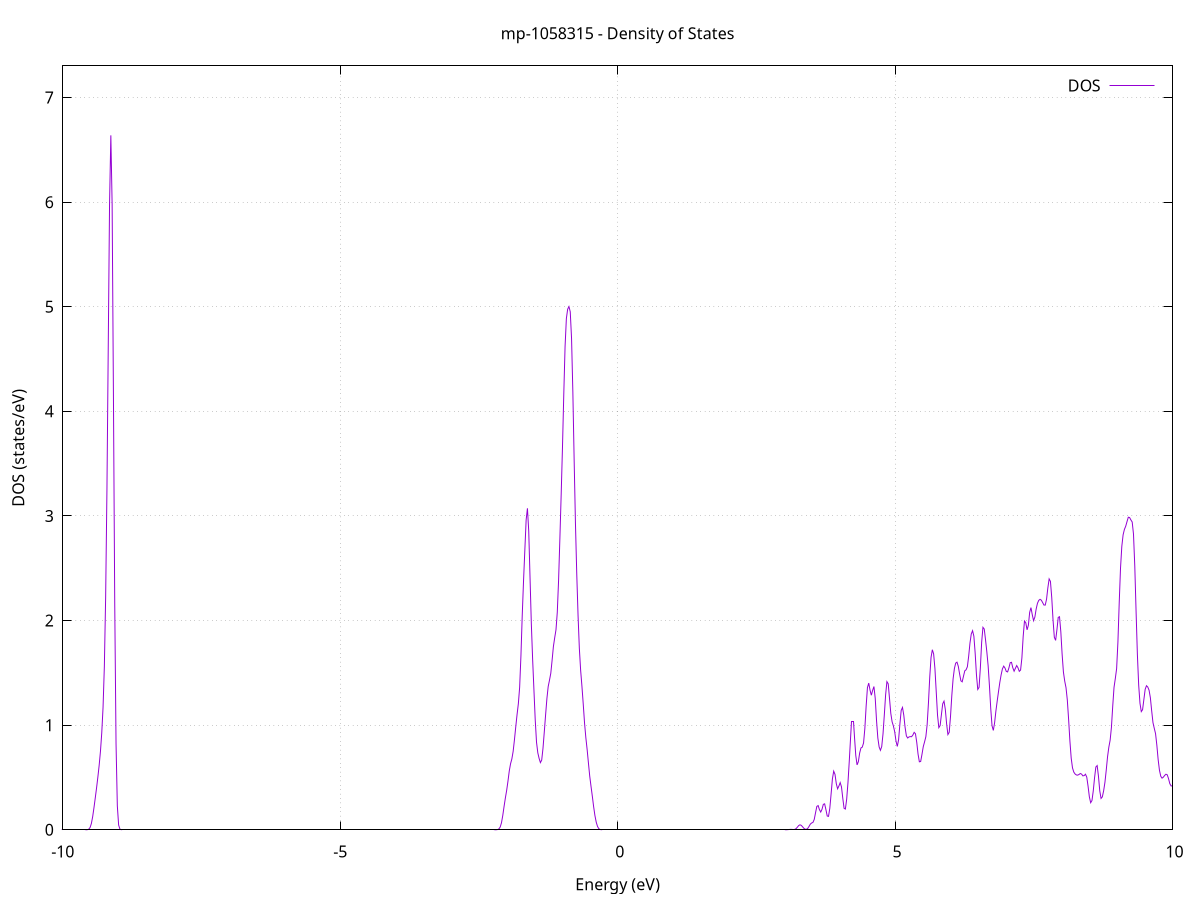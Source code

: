 set title 'mp-1058315 - Density of States'
set xlabel 'Energy (eV)'
set ylabel 'DOS (states/eV)'
set grid
set xrange [-10:10]
set yrange [0:7.303]
set xzeroaxis lt -1
set terminal png size 800,600
set output 'mp-1058315_dos_gnuplot.png'
plot '-' using 1:2 with lines title 'DOS'
-31.751800 0.000000
-31.728400 0.000000
-31.705000 0.000000
-31.681600 0.000000
-31.658200 0.000000
-31.634800 0.000000
-31.611500 0.000000
-31.588100 0.000000
-31.564700 0.000000
-31.541300 0.000000
-31.517900 0.000000
-31.494500 0.000000
-31.471100 0.000000
-31.447700 0.000000
-31.424300 0.000000
-31.400900 0.000000
-31.377600 0.000000
-31.354200 0.000000
-31.330800 0.000000
-31.307400 0.000000
-31.284000 0.000000
-31.260600 0.000000
-31.237200 0.000000
-31.213800 0.000000
-31.190400 0.000000
-31.167000 0.000000
-31.143700 0.000000
-31.120300 0.000000
-31.096900 0.000000
-31.073500 0.000000
-31.050100 0.000000
-31.026700 0.000000
-31.003300 0.000000
-30.979900 0.000000
-30.956500 0.000000
-30.933200 0.000000
-30.909800 0.000000
-30.886400 0.000000
-30.863000 0.000000
-30.839600 0.000000
-30.816200 0.000000
-30.792800 0.000000
-30.769400 0.000000
-30.746000 0.000000
-30.722600 0.000000
-30.699300 0.000000
-30.675900 0.000000
-30.652500 0.000000
-30.629100 0.000000
-30.605700 0.000000
-30.582300 0.000000
-30.558900 0.000000
-30.535500 0.000000
-30.512100 0.000000
-30.488700 0.000000
-30.465400 0.000000
-30.442000 0.000000
-30.418600 0.000000
-30.395200 0.000000
-30.371800 0.000000
-30.348400 0.000000
-30.325000 0.000000
-30.301600 0.000000
-30.278200 0.000000
-30.254900 0.000000
-30.231500 0.000000
-30.208100 0.000000
-30.184700 0.000000
-30.161300 0.000000
-30.137900 0.000000
-30.114500 0.000000
-30.091100 0.000000
-30.067700 0.000000
-30.044300 0.000000
-30.021000 0.000000
-29.997600 0.000000
-29.974200 0.000000
-29.950800 0.000000
-29.927400 0.000000
-29.904000 0.000000
-29.880600 0.000000
-29.857200 0.000000
-29.833800 0.000000
-29.810400 0.000000
-29.787100 0.000100
-29.763700 0.001200
-29.740300 0.015300
-29.716900 0.130900
-29.693500 0.735100
-29.670100 2.703100
-29.646700 6.515700
-29.623300 10.300700
-29.599900 10.683300
-29.576600 7.269100
-29.553200 3.244000
-29.529800 0.949000
-29.506400 0.181800
-29.483000 0.022800
-29.459600 0.001900
-29.436200 0.000100
-29.412800 0.000000
-29.389400 0.000000
-29.366000 0.000000
-29.342700 0.000000
-29.319300 0.000000
-29.295900 0.000000
-29.272500 0.000000
-29.249100 0.000000
-29.225700 0.000000
-29.202300 0.000000
-29.178900 0.000000
-29.155500 0.000000
-29.132100 0.000000
-29.108800 0.000000
-29.085400 0.000000
-29.062000 0.000000
-29.038600 0.000000
-29.015200 0.000000
-28.991800 0.000000
-28.968400 0.000000
-28.945000 0.000000
-28.921600 0.000000
-28.898300 0.000000
-28.874900 0.000000
-28.851500 0.000000
-28.828100 0.000000
-28.804700 0.000000
-28.781300 0.000000
-28.757900 0.000000
-28.734500 0.000000
-28.711100 0.000000
-28.687700 0.000000
-28.664400 0.000000
-28.641000 0.000000
-28.617600 0.000000
-28.594200 0.000000
-28.570800 0.000000
-28.547400 0.000000
-28.524000 0.000000
-28.500600 0.000000
-28.477200 0.000000
-28.453900 0.000000
-28.430500 0.000000
-28.407100 0.000000
-28.383700 0.000000
-28.360300 0.000000
-28.336900 0.000000
-28.313500 0.000000
-28.290100 0.000000
-28.266700 0.000000
-28.243300 0.000000
-28.220000 0.000000
-28.196600 0.000000
-28.173200 0.000000
-28.149800 0.000000
-28.126400 0.000000
-28.103000 0.000000
-28.079600 0.000000
-28.056200 0.000000
-28.032800 0.000000
-28.009400 0.000000
-27.986100 0.000000
-27.962700 0.000000
-27.939300 0.000000
-27.915900 0.000000
-27.892500 0.000000
-27.869100 0.000000
-27.845700 0.000000
-27.822300 0.000000
-27.798900 0.000000
-27.775600 0.000000
-27.752200 0.000000
-27.728800 0.000000
-27.705400 0.000000
-27.682000 0.000000
-27.658600 0.000000
-27.635200 0.000000
-27.611800 0.000000
-27.588400 0.000000
-27.565000 0.000000
-27.541700 0.000000
-27.518300 0.000000
-27.494900 0.000000
-27.471500 0.000000
-27.448100 0.000000
-27.424700 0.000000
-27.401300 0.000000
-27.377900 0.000000
-27.354500 0.000000
-27.331100 0.000000
-27.307800 0.000000
-27.284400 0.000000
-27.261000 0.000000
-27.237600 0.000000
-27.214200 0.000000
-27.190800 0.000000
-27.167400 0.000000
-27.144000 0.000000
-27.120600 0.000000
-27.097300 0.000000
-27.073900 0.000000
-27.050500 0.000000
-27.027100 0.000000
-27.003700 0.000000
-26.980300 0.000000
-26.956900 0.000000
-26.933500 0.000000
-26.910100 0.000000
-26.886700 0.000000
-26.863400 0.000000
-26.840000 0.000000
-26.816600 0.000000
-26.793200 0.000000
-26.769800 0.000000
-26.746400 0.000000
-26.723000 0.000000
-26.699600 0.000000
-26.676200 0.000000
-26.652800 0.000000
-26.629500 0.000000
-26.606100 0.000000
-26.582700 0.000000
-26.559300 0.000000
-26.535900 0.000000
-26.512500 0.000000
-26.489100 0.000000
-26.465700 0.000000
-26.442300 0.000000
-26.419000 0.000000
-26.395600 0.000000
-26.372200 0.000000
-26.348800 0.000000
-26.325400 0.000000
-26.302000 0.000000
-26.278600 0.000000
-26.255200 0.000000
-26.231800 0.000000
-26.208400 0.000000
-26.185100 0.000000
-26.161700 0.000000
-26.138300 0.000000
-26.114900 0.000000
-26.091500 0.000000
-26.068100 0.000000
-26.044700 0.000000
-26.021300 0.000000
-25.997900 0.000000
-25.974500 0.000000
-25.951200 0.000000
-25.927800 0.000000
-25.904400 0.000000
-25.881000 0.000000
-25.857600 0.000000
-25.834200 0.000000
-25.810800 0.000000
-25.787400 0.000000
-25.764000 0.000000
-25.740700 0.000000
-25.717300 0.000000
-25.693900 0.000000
-25.670500 0.000000
-25.647100 0.000000
-25.623700 0.000000
-25.600300 0.000000
-25.576900 0.000000
-25.553500 0.000000
-25.530100 0.000000
-25.506800 0.000000
-25.483400 0.000000
-25.460000 0.000000
-25.436600 0.000000
-25.413200 0.000000
-25.389800 0.000000
-25.366400 0.000000
-25.343000 0.000000
-25.319600 0.000000
-25.296200 0.000000
-25.272900 0.000000
-25.249500 0.000000
-25.226100 0.000000
-25.202700 0.000000
-25.179300 0.000000
-25.155900 0.000000
-25.132500 0.000000
-25.109100 0.000000
-25.085700 0.000000
-25.062400 0.000000
-25.039000 0.000000
-25.015600 0.000000
-24.992200 0.000000
-24.968800 0.000000
-24.945400 0.000000
-24.922000 0.000000
-24.898600 0.000000
-24.875200 0.000000
-24.851800 0.000000
-24.828500 0.000000
-24.805100 0.000000
-24.781700 0.000000
-24.758300 0.000000
-24.734900 0.000000
-24.711500 0.000000
-24.688100 0.000000
-24.664700 0.000000
-24.641300 0.000000
-24.618000 0.000000
-24.594600 0.000000
-24.571200 0.000000
-24.547800 0.000000
-24.524400 0.000000
-24.501000 0.000000
-24.477600 0.000000
-24.454200 0.000000
-24.430800 0.000000
-24.407400 0.000000
-24.384100 0.000000
-24.360700 0.000000
-24.337300 0.000000
-24.313900 0.000000
-24.290500 0.000000
-24.267100 0.000000
-24.243700 0.000000
-24.220300 0.000000
-24.196900 0.000000
-24.173500 0.000000
-24.150200 0.000000
-24.126800 0.000000
-24.103400 0.000000
-24.080000 0.000000
-24.056600 0.000000
-24.033200 0.000000
-24.009800 0.000000
-23.986400 0.000000
-23.963000 0.000000
-23.939700 0.000000
-23.916300 0.000000
-23.892900 0.000000
-23.869500 0.000000
-23.846100 0.000000
-23.822700 0.000000
-23.799300 0.000000
-23.775900 0.000000
-23.752500 0.000000
-23.729100 0.000000
-23.705800 0.000000
-23.682400 0.000000
-23.659000 0.000000
-23.635600 0.000000
-23.612200 0.000000
-23.588800 0.000000
-23.565400 0.000000
-23.542000 0.000000
-23.518600 0.000000
-23.495200 0.000000
-23.471900 0.000000
-23.448500 0.000000
-23.425100 0.000000
-23.401700 0.000000
-23.378300 0.000000
-23.354900 0.000000
-23.331500 0.000000
-23.308100 0.000000
-23.284700 0.000000
-23.261400 0.000000
-23.238000 0.000000
-23.214600 0.000000
-23.191200 0.000000
-23.167800 0.000000
-23.144400 0.000000
-23.121000 0.000000
-23.097600 0.000000
-23.074200 0.000000
-23.050800 0.000000
-23.027500 0.000000
-23.004100 0.000000
-22.980700 0.000000
-22.957300 0.000000
-22.933900 0.000000
-22.910500 0.000000
-22.887100 0.000000
-22.863700 0.000000
-22.840300 0.000000
-22.816900 0.000000
-22.793600 0.000000
-22.770200 0.000000
-22.746800 0.000000
-22.723400 0.000000
-22.700000 0.000000
-22.676600 0.000000
-22.653200 0.000000
-22.629800 0.000000
-22.606400 0.000000
-22.583100 0.000000
-22.559700 0.000000
-22.536300 0.000000
-22.512900 0.000000
-22.489500 0.000000
-22.466100 0.000000
-22.442700 0.000000
-22.419300 0.000000
-22.395900 0.000000
-22.372500 0.000000
-22.349200 0.000000
-22.325800 0.000000
-22.302400 0.000000
-22.279000 0.000000
-22.255600 0.000000
-22.232200 0.000000
-22.208800 0.000000
-22.185400 0.000000
-22.162000 0.000000
-22.138600 0.000000
-22.115300 0.000000
-22.091900 0.000000
-22.068500 0.000000
-22.045100 0.000000
-22.021700 0.000000
-21.998300 0.000000
-21.974900 0.000000
-21.951500 0.000000
-21.928100 0.000000
-21.904800 0.000000
-21.881400 0.000000
-21.858000 0.000000
-21.834600 0.000000
-21.811200 0.000000
-21.787800 0.000000
-21.764400 0.000000
-21.741000 0.000000
-21.717600 0.000000
-21.694200 0.000000
-21.670900 0.000000
-21.647500 0.000000
-21.624100 0.000000
-21.600700 0.000000
-21.577300 0.000000
-21.553900 0.000000
-21.530500 0.000000
-21.507100 0.000000
-21.483700 0.000000
-21.460300 0.000000
-21.437000 0.000000
-21.413600 0.000000
-21.390200 0.000000
-21.366800 0.000000
-21.343400 0.000000
-21.320000 0.000000
-21.296600 0.000000
-21.273200 0.000000
-21.249800 0.000000
-21.226500 0.000000
-21.203100 0.000000
-21.179700 0.000000
-21.156300 0.000000
-21.132900 0.000000
-21.109500 0.000000
-21.086100 0.000000
-21.062700 0.000000
-21.039300 0.000000
-21.015900 0.000000
-20.992600 0.000000
-20.969200 0.000000
-20.945800 0.000000
-20.922400 0.000000
-20.899000 0.000000
-20.875600 0.000000
-20.852200 0.000000
-20.828800 0.000000
-20.805400 0.000000
-20.782000 0.000000
-20.758700 0.000000
-20.735300 0.000000
-20.711900 0.000000
-20.688500 0.000000
-20.665100 0.000000
-20.641700 0.000000
-20.618300 0.000000
-20.594900 0.000000
-20.571500 0.000000
-20.548200 0.000000
-20.524800 0.000000
-20.501400 0.000000
-20.478000 0.000000
-20.454600 0.000000
-20.431200 0.000000
-20.407800 0.000000
-20.384400 0.000000
-20.361000 0.000000
-20.337600 0.000000
-20.314300 0.000000
-20.290900 0.000000
-20.267500 0.000000
-20.244100 0.000000
-20.220700 0.000000
-20.197300 0.000000
-20.173900 0.000000
-20.150500 0.000000
-20.127100 0.000000
-20.103800 0.000000
-20.080400 0.000000
-20.057000 0.000000
-20.033600 0.000000
-20.010200 0.000000
-19.986800 0.000000
-19.963400 0.000000
-19.940000 0.000000
-19.916600 0.000000
-19.893200 0.000000
-19.869900 0.000000
-19.846500 0.000000
-19.823100 0.000000
-19.799700 0.000000
-19.776300 0.000000
-19.752900 0.000000
-19.729500 0.000000
-19.706100 0.000000
-19.682700 0.000000
-19.659300 0.000000
-19.636000 0.000000
-19.612600 0.000000
-19.589200 0.000000
-19.565800 0.000000
-19.542400 0.000000
-19.519000 0.000000
-19.495600 0.000000
-19.472200 0.000000
-19.448800 0.000000
-19.425500 0.000000
-19.402100 0.000000
-19.378700 0.000000
-19.355300 0.000000
-19.331900 0.000000
-19.308500 0.000000
-19.285100 0.000000
-19.261700 0.000000
-19.238300 0.000000
-19.214900 0.000000
-19.191600 0.000000
-19.168200 0.000000
-19.144800 0.000000
-19.121400 0.000000
-19.098000 0.000000
-19.074600 0.000000
-19.051200 0.000000
-19.027800 0.000000
-19.004400 0.000000
-18.981000 0.000000
-18.957700 0.000000
-18.934300 0.000000
-18.910900 0.000000
-18.887500 0.000000
-18.864100 0.000000
-18.840700 0.000000
-18.817300 0.000000
-18.793900 0.000000
-18.770500 0.000000
-18.747200 0.000000
-18.723800 0.000000
-18.700400 0.000000
-18.677000 0.000000
-18.653600 0.000000
-18.630200 0.000000
-18.606800 0.000000
-18.583400 0.000000
-18.560000 0.000000
-18.536600 0.000000
-18.513300 0.000000
-18.489900 0.000000
-18.466500 0.000000
-18.443100 0.000000
-18.419700 0.000000
-18.396300 0.000000
-18.372900 0.000000
-18.349500 0.000000
-18.326100 0.000000
-18.302700 0.000000
-18.279400 0.000000
-18.256000 0.000000
-18.232600 0.000000
-18.209200 0.000000
-18.185800 0.000000
-18.162400 0.000000
-18.139000 0.000000
-18.115600 0.000000
-18.092200 0.000000
-18.068900 0.000000
-18.045500 0.000000
-18.022100 0.000000
-17.998700 0.000000
-17.975300 0.000000
-17.951900 0.000000
-17.928500 0.000000
-17.905100 0.000000
-17.881700 0.000000
-17.858300 0.000000
-17.835000 0.000000
-17.811600 0.000000
-17.788200 0.000000
-17.764800 0.000000
-17.741400 0.000000
-17.718000 0.000000
-17.694600 0.000000
-17.671200 0.000000
-17.647800 0.000000
-17.624400 0.000000
-17.601100 0.000000
-17.577700 0.000000
-17.554300 0.000000
-17.530900 0.000000
-17.507500 0.000000
-17.484100 0.000000
-17.460700 0.000000
-17.437300 0.000000
-17.413900 0.000000
-17.390600 0.000000
-17.367200 0.000000
-17.343800 0.000000
-17.320400 0.000000
-17.297000 0.000000
-17.273600 0.000000
-17.250200 0.000000
-17.226800 0.000000
-17.203400 0.000000
-17.180000 0.000000
-17.156700 0.000000
-17.133300 0.000000
-17.109900 0.000000
-17.086500 0.000000
-17.063100 0.000000
-17.039700 0.000000
-17.016300 0.000000
-16.992900 0.000000
-16.969500 0.000000
-16.946100 0.000000
-16.922800 0.000000
-16.899400 0.000000
-16.876000 0.000000
-16.852600 0.000000
-16.829200 0.000000
-16.805800 0.000000
-16.782400 0.000000
-16.759000 0.000000
-16.735600 0.000000
-16.712300 0.000000
-16.688900 0.000000
-16.665500 0.000000
-16.642100 0.000000
-16.618700 0.000000
-16.595300 0.000000
-16.571900 0.000000
-16.548500 0.000000
-16.525100 0.000000
-16.501700 0.000000
-16.478400 0.000000
-16.455000 0.000000
-16.431600 0.000000
-16.408200 0.000000
-16.384800 0.000000
-16.361400 0.000000
-16.338000 0.000000
-16.314600 0.000000
-16.291200 0.000000
-16.267800 0.000000
-16.244500 0.000000
-16.221100 0.000000
-16.197700 0.000000
-16.174300 0.000000
-16.150900 0.000000
-16.127500 0.000000
-16.104100 0.000000
-16.080700 0.000000
-16.057300 0.000000
-16.034000 0.000000
-16.010600 0.000000
-15.987200 0.000000
-15.963800 0.000000
-15.940400 0.000000
-15.917000 0.000000
-15.893600 0.000000
-15.870200 0.000000
-15.846800 0.000000
-15.823400 0.000000
-15.800100 0.000000
-15.776700 0.000000
-15.753300 0.000000
-15.729900 0.000000
-15.706500 0.000000
-15.683100 0.000000
-15.659700 0.000000
-15.636300 0.000000
-15.612900 0.000000
-15.589600 0.000000
-15.566200 0.000000
-15.542800 0.000000
-15.519400 0.000000
-15.496000 0.000000
-15.472600 0.000000
-15.449200 0.000000
-15.425800 0.000000
-15.402400 0.000000
-15.379000 0.000000
-15.355700 0.000000
-15.332300 0.000000
-15.308900 0.000000
-15.285500 0.000000
-15.262100 0.000000
-15.238700 0.000000
-15.215300 0.000000
-15.191900 0.000000
-15.168500 0.000000
-15.145100 0.000000
-15.121800 0.000000
-15.098400 0.000000
-15.075000 0.000000
-15.051600 0.000000
-15.028200 0.000000
-15.004800 0.000000
-14.981400 0.000000
-14.958000 0.000000
-14.934600 0.000000
-14.911300 0.000000
-14.887900 0.000000
-14.864500 0.000000
-14.841100 0.000000
-14.817700 0.000000
-14.794300 0.000000
-14.770900 0.000000
-14.747500 0.000000
-14.724100 0.000000
-14.700700 0.000000
-14.677400 0.000000
-14.654000 0.000000
-14.630600 0.000000
-14.607200 0.000000
-14.583800 0.000000
-14.560400 0.000000
-14.537000 0.000000
-14.513600 0.000000
-14.490200 0.000000
-14.466800 0.000000
-14.443500 0.000000
-14.420100 0.000000
-14.396700 0.000000
-14.373300 0.000000
-14.349900 0.000000
-14.326500 0.000000
-14.303100 0.000000
-14.279700 0.000000
-14.256300 0.000000
-14.233000 0.000000
-14.209600 0.000000
-14.186200 0.000000
-14.162800 0.000000
-14.139400 0.000000
-14.116000 0.000000
-14.092600 0.000000
-14.069200 0.000000
-14.045800 0.000000
-14.022400 0.000000
-13.999100 0.000000
-13.975700 0.000000
-13.952300 0.000000
-13.928900 0.000000
-13.905500 0.000000
-13.882100 0.000000
-13.858700 0.000000
-13.835300 0.000000
-13.811900 0.000000
-13.788500 0.000000
-13.765200 0.000000
-13.741800 0.000000
-13.718400 0.000000
-13.695000 0.000000
-13.671600 0.000000
-13.648200 0.000000
-13.624800 0.000000
-13.601400 0.000000
-13.578000 0.000000
-13.554700 0.000000
-13.531300 0.000000
-13.507900 0.000000
-13.484500 0.000000
-13.461100 0.000000
-13.437700 0.000000
-13.414300 0.000100
-13.390900 0.001300
-13.367500 0.012700
-13.344100 0.089300
-13.320800 0.442000
-13.297400 1.571300
-13.274000 4.106400
-13.250600 8.170700
-13.227200 13.142500
-13.203800 18.390500
-13.180400 22.911100
-13.157000 23.856600
-13.133600 18.988300
-13.110200 10.856400
-13.086900 4.311700
-13.063500 1.168700
-13.040100 0.213900
-13.016700 0.026300
-12.993300 0.002100
-12.969900 0.000100
-12.946500 0.000000
-12.923100 0.000000
-12.899700 0.000000
-12.876400 0.000000
-12.853000 0.000000
-12.829600 0.000000
-12.806200 0.000000
-12.782800 0.000000
-12.759400 0.000000
-12.736000 0.000000
-12.712600 0.000000
-12.689200 0.000000
-12.665800 0.000000
-12.642500 0.000000
-12.619100 0.000000
-12.595700 0.000000
-12.572300 0.000000
-12.548900 0.000000
-12.525500 0.000000
-12.502100 0.000000
-12.478700 0.000000
-12.455300 0.000000
-12.431900 0.000000
-12.408600 0.000000
-12.385200 0.000000
-12.361800 0.000000
-12.338400 0.000000
-12.315000 0.000000
-12.291600 0.000000
-12.268200 0.000000
-12.244800 0.000000
-12.221400 0.000000
-12.198100 0.000000
-12.174700 0.000000
-12.151300 0.000000
-12.127900 0.000000
-12.104500 0.000000
-12.081100 0.000000
-12.057700 0.000000
-12.034300 0.000000
-12.010900 0.000000
-11.987500 0.000000
-11.964200 0.000000
-11.940800 0.000000
-11.917400 0.000000
-11.894000 0.000000
-11.870600 0.000000
-11.847200 0.000000
-11.823800 0.000000
-11.800400 0.000000
-11.777000 0.000000
-11.753600 0.000000
-11.730300 0.000000
-11.706900 0.000000
-11.683500 0.000000
-11.660100 0.000000
-11.636700 0.000000
-11.613300 0.000000
-11.589900 0.000000
-11.566500 0.000000
-11.543100 0.000000
-11.519800 0.000000
-11.496400 0.000000
-11.473000 0.000000
-11.449600 0.000000
-11.426200 0.000000
-11.402800 0.000000
-11.379400 0.000000
-11.356000 0.000000
-11.332600 0.000000
-11.309200 0.000000
-11.285900 0.000000
-11.262500 0.000000
-11.239100 0.000000
-11.215700 0.000000
-11.192300 0.000000
-11.168900 0.000000
-11.145500 0.000000
-11.122100 0.000000
-11.098700 0.000000
-11.075400 0.000000
-11.052000 0.000000
-11.028600 0.000000
-11.005200 0.000000
-10.981800 0.000000
-10.958400 0.000000
-10.935000 0.000000
-10.911600 0.000000
-10.888200 0.000000
-10.864800 0.000000
-10.841500 0.000000
-10.818100 0.000000
-10.794700 0.000000
-10.771300 0.000000
-10.747900 0.000000
-10.724500 0.000000
-10.701100 0.000000
-10.677700 0.000000
-10.654300 0.000000
-10.630900 0.000000
-10.607600 0.000000
-10.584200 0.000000
-10.560800 0.000000
-10.537400 0.000000
-10.514000 0.000000
-10.490600 0.000000
-10.467200 0.000000
-10.443800 0.000000
-10.420400 0.000000
-10.397100 0.000000
-10.373700 0.000000
-10.350300 0.000000
-10.326900 0.000000
-10.303500 0.000000
-10.280100 0.000000
-10.256700 0.000000
-10.233300 0.000000
-10.209900 0.000000
-10.186500 0.000000
-10.163200 0.000000
-10.139800 0.000000
-10.116400 0.000000
-10.093000 0.000000
-10.069600 0.000000
-10.046200 0.000000
-10.022800 0.000000
-9.999400 0.000000
-9.976000 0.000000
-9.952600 0.000000
-9.929300 0.000000
-9.905900 0.000000
-9.882500 0.000000
-9.859100 0.000000
-9.835700 0.000000
-9.812300 0.000000
-9.788900 0.000000
-9.765500 0.000000
-9.742100 0.000000
-9.718800 0.000000
-9.695400 0.000000
-9.672000 0.000000
-9.648600 0.000000
-9.625200 0.000000
-9.601800 0.000000
-9.578400 0.000100
-9.555000 0.001100
-9.531600 0.005800
-9.508200 0.021800
-9.484900 0.059800
-9.461500 0.125200
-9.438100 0.211000
-9.414700 0.304400
-9.391300 0.400800
-9.367900 0.503800
-9.344500 0.616400
-9.321100 0.750800
-9.297700 0.927000
-9.274300 1.171400
-9.251000 1.561200
-9.227600 2.222700
-9.204200 3.254200
-9.180800 4.616300
-9.157400 5.974500
-9.134000 6.639000
-9.110600 5.972600
-9.087200 4.149600
-9.063800 2.158500
-9.040500 0.824900
-9.017100 0.228600
-8.993700 0.045400
-8.970300 0.006400
-8.946900 0.000600
-8.923500 0.000000
-8.900100 0.000000
-8.876700 0.000000
-8.853300 0.000000
-8.829900 0.000000
-8.806600 0.000000
-8.783200 0.000000
-8.759800 0.000000
-8.736400 0.000000
-8.713000 0.000000
-8.689600 0.000000
-8.666200 0.000000
-8.642800 0.000000
-8.619400 0.000000
-8.596000 0.000000
-8.572700 0.000000
-8.549300 0.000000
-8.525900 0.000000
-8.502500 0.000000
-8.479100 0.000000
-8.455700 0.000000
-8.432300 0.000000
-8.408900 0.000000
-8.385500 0.000000
-8.362200 0.000000
-8.338800 0.000000
-8.315400 0.000000
-8.292000 0.000000
-8.268600 0.000000
-8.245200 0.000000
-8.221800 0.000000
-8.198400 0.000000
-8.175000 0.000000
-8.151600 0.000000
-8.128300 0.000000
-8.104900 0.000000
-8.081500 0.000000
-8.058100 0.000000
-8.034700 0.000000
-8.011300 0.000000
-7.987900 0.000000
-7.964500 0.000000
-7.941100 0.000000
-7.917700 0.000000
-7.894400 0.000000
-7.871000 0.000000
-7.847600 0.000000
-7.824200 0.000000
-7.800800 0.000000
-7.777400 0.000000
-7.754000 0.000000
-7.730600 0.000000
-7.707200 0.000000
-7.683900 0.000000
-7.660500 0.000000
-7.637100 0.000000
-7.613700 0.000000
-7.590300 0.000000
-7.566900 0.000000
-7.543500 0.000000
-7.520100 0.000000
-7.496700 0.000000
-7.473300 0.000000
-7.450000 0.000000
-7.426600 0.000000
-7.403200 0.000000
-7.379800 0.000000
-7.356400 0.000000
-7.333000 0.000000
-7.309600 0.000000
-7.286200 0.000000
-7.262800 0.000000
-7.239400 0.000000
-7.216100 0.000000
-7.192700 0.000000
-7.169300 0.000000
-7.145900 0.000000
-7.122500 0.000000
-7.099100 0.000000
-7.075700 0.000000
-7.052300 0.000000
-7.028900 0.000000
-7.005600 0.000000
-6.982200 0.000000
-6.958800 0.000000
-6.935400 0.000000
-6.912000 0.000000
-6.888600 0.000000
-6.865200 0.000000
-6.841800 0.000000
-6.818400 0.000000
-6.795000 0.000000
-6.771700 0.000000
-6.748300 0.000000
-6.724900 0.000000
-6.701500 0.000000
-6.678100 0.000000
-6.654700 0.000000
-6.631300 0.000000
-6.607900 0.000000
-6.584500 0.000000
-6.561200 0.000000
-6.537800 0.000000
-6.514400 0.000000
-6.491000 0.000000
-6.467600 0.000000
-6.444200 0.000000
-6.420800 0.000000
-6.397400 0.000000
-6.374000 0.000000
-6.350600 0.000000
-6.327300 0.000000
-6.303900 0.000000
-6.280500 0.000000
-6.257100 0.000000
-6.233700 0.000000
-6.210300 0.000000
-6.186900 0.000000
-6.163500 0.000000
-6.140100 0.000000
-6.116700 0.000000
-6.093400 0.000000
-6.070000 0.000000
-6.046600 0.000000
-6.023200 0.000000
-5.999800 0.000000
-5.976400 0.000000
-5.953000 0.000000
-5.929600 0.000000
-5.906200 0.000000
-5.882900 0.000000
-5.859500 0.000000
-5.836100 0.000000
-5.812700 0.000000
-5.789300 0.000000
-5.765900 0.000000
-5.742500 0.000000
-5.719100 0.000000
-5.695700 0.000000
-5.672300 0.000000
-5.649000 0.000000
-5.625600 0.000000
-5.602200 0.000000
-5.578800 0.000000
-5.555400 0.000000
-5.532000 0.000000
-5.508600 0.000000
-5.485200 0.000000
-5.461800 0.000000
-5.438400 0.000000
-5.415100 0.000000
-5.391700 0.000000
-5.368300 0.000000
-5.344900 0.000000
-5.321500 0.000000
-5.298100 0.000000
-5.274700 0.000000
-5.251300 0.000000
-5.227900 0.000000
-5.204600 0.000000
-5.181200 0.000000
-5.157800 0.000000
-5.134400 0.000000
-5.111000 0.000000
-5.087600 0.000000
-5.064200 0.000000
-5.040800 0.000000
-5.017400 0.000000
-4.994000 0.000000
-4.970700 0.000000
-4.947300 0.000000
-4.923900 0.000000
-4.900500 0.000000
-4.877100 0.000000
-4.853700 0.000000
-4.830300 0.000000
-4.806900 0.000000
-4.783500 0.000000
-4.760100 0.000000
-4.736800 0.000000
-4.713400 0.000000
-4.690000 0.000000
-4.666600 0.000000
-4.643200 0.000000
-4.619800 0.000000
-4.596400 0.000000
-4.573000 0.000000
-4.549600 0.000000
-4.526300 0.000000
-4.502900 0.000000
-4.479500 0.000000
-4.456100 0.000000
-4.432700 0.000000
-4.409300 0.000000
-4.385900 0.000000
-4.362500 0.000000
-4.339100 0.000000
-4.315700 0.000000
-4.292400 0.000000
-4.269000 0.000000
-4.245600 0.000000
-4.222200 0.000000
-4.198800 0.000000
-4.175400 0.000000
-4.152000 0.000000
-4.128600 0.000000
-4.105200 0.000000
-4.081800 0.000000
-4.058500 0.000000
-4.035100 0.000000
-4.011700 0.000000
-3.988300 0.000000
-3.964900 0.000000
-3.941500 0.000000
-3.918100 0.000000
-3.894700 0.000000
-3.871300 0.000000
-3.848000 0.000000
-3.824600 0.000000
-3.801200 0.000000
-3.777800 0.000000
-3.754400 0.000000
-3.731000 0.000000
-3.707600 0.000000
-3.684200 0.000000
-3.660800 0.000000
-3.637400 0.000000
-3.614100 0.000000
-3.590700 0.000000
-3.567300 0.000000
-3.543900 0.000000
-3.520500 0.000000
-3.497100 0.000000
-3.473700 0.000000
-3.450300 0.000000
-3.426900 0.000000
-3.403500 0.000000
-3.380200 0.000000
-3.356800 0.000000
-3.333400 0.000000
-3.310000 0.000000
-3.286600 0.000000
-3.263200 0.000000
-3.239800 0.000000
-3.216400 0.000000
-3.193000 0.000000
-3.169700 0.000000
-3.146300 0.000000
-3.122900 0.000000
-3.099500 0.000000
-3.076100 0.000000
-3.052700 0.000000
-3.029300 0.000000
-3.005900 0.000000
-2.982500 0.000000
-2.959100 0.000000
-2.935800 0.000000
-2.912400 0.000000
-2.889000 0.000000
-2.865600 0.000000
-2.842200 0.000000
-2.818800 0.000000
-2.795400 0.000000
-2.772000 0.000000
-2.748600 0.000000
-2.725200 0.000000
-2.701900 0.000000
-2.678500 0.000000
-2.655100 0.000000
-2.631700 0.000000
-2.608300 0.000000
-2.584900 0.000000
-2.561500 0.000000
-2.538100 0.000000
-2.514700 0.000000
-2.491400 0.000000
-2.468000 0.000000
-2.444600 0.000000
-2.421200 0.000000
-2.397800 0.000000
-2.374400 0.000000
-2.351000 0.000000
-2.327600 0.000000
-2.304200 0.000000
-2.280800 0.000000
-2.257500 0.000000
-2.234100 0.000000
-2.210700 0.000100
-2.187300 0.000400
-2.163900 0.001900
-2.140500 0.008000
-2.117100 0.025900
-2.093700 0.066800
-2.070300 0.136500
-2.047000 0.223000
-2.023600 0.303600
-2.000200 0.376600
-1.976800 0.464200
-1.953400 0.561500
-1.930000 0.631300
-1.906600 0.677400
-1.883200 0.750100
-1.859800 0.861100
-1.836400 0.984000
-1.813100 1.099900
-1.789700 1.204500
-1.766300 1.361800
-1.742900 1.663800
-1.719500 2.049600
-1.696100 2.379100
-1.672700 2.671700
-1.649300 2.961000
-1.625900 3.073300
-1.602500 2.856400
-1.579200 2.415400
-1.555800 1.972700
-1.532400 1.633000
-1.509000 1.340500
-1.485600 1.052400
-1.462200 0.837400
-1.438800 0.735600
-1.415400 0.682000
-1.392000 0.642100
-1.368700 0.666300
-1.345300 0.779700
-1.321900 0.936600
-1.298500 1.098200
-1.275100 1.253300
-1.251700 1.369300
-1.228300 1.430200
-1.204900 1.496400
-1.181500 1.619000
-1.158100 1.751100
-1.134800 1.834900
-1.111400 1.911400
-1.088000 2.078000
-1.064600 2.382900
-1.041200 2.781600
-1.017800 3.202900
-0.994400 3.653400
-0.971000 4.159200
-0.947600 4.618600
-0.924200 4.886800
-0.900900 4.977200
-0.877500 5.001800
-0.854100 4.951800
-0.830700 4.697300
-0.807300 4.184300
-0.783900 3.534300
-0.760500 2.931200
-0.737100 2.447000
-0.713700 2.050400
-0.690400 1.736000
-0.667000 1.524400
-0.643600 1.372200
-0.620200 1.202600
-0.596800 1.021500
-0.573400 0.882100
-0.550000 0.768100
-0.526600 0.638400
-0.503200 0.513200
-0.479800 0.414900
-0.456500 0.321200
-0.433100 0.222200
-0.409700 0.136400
-0.386300 0.073300
-0.362900 0.032100
-0.339500 0.010600
-0.316100 0.002500
-0.292700 0.000400
-0.269300 0.000000
-0.245900 0.000000
-0.222600 0.000000
-0.199200 0.000000
-0.175800 0.000000
-0.152400 0.000000
-0.129000 0.000000
-0.105600 0.000000
-0.082200 0.000000
-0.058800 0.000000
-0.035400 0.000000
-0.012100 0.000000
0.011300 0.000000
0.034700 0.000000
0.058100 0.000000
0.081500 0.000000
0.104900 0.000000
0.128300 0.000000
0.151700 0.000000
0.175100 0.000000
0.198500 0.000000
0.221800 0.000000
0.245200 0.000000
0.268600 0.000000
0.292000 0.000000
0.315400 0.000000
0.338800 0.000000
0.362200 0.000000
0.385600 0.000000
0.409000 0.000000
0.432400 0.000000
0.455700 0.000000
0.479100 0.000000
0.502500 0.000000
0.525900 0.000000
0.549300 0.000000
0.572700 0.000000
0.596100 0.000000
0.619500 0.000000
0.642900 0.000000
0.666200 0.000000
0.689600 0.000000
0.713000 0.000000
0.736400 0.000000
0.759800 0.000000
0.783200 0.000000
0.806600 0.000000
0.830000 0.000000
0.853400 0.000000
0.876800 0.000000
0.900100 0.000000
0.923500 0.000000
0.946900 0.000000
0.970300 0.000000
0.993700 0.000000
1.017100 0.000000
1.040500 0.000000
1.063900 0.000000
1.087300 0.000000
1.110700 0.000000
1.134000 0.000000
1.157400 0.000000
1.180800 0.000000
1.204200 0.000000
1.227600 0.000000
1.251000 0.000000
1.274400 0.000000
1.297800 0.000000
1.321200 0.000000
1.344500 0.000000
1.367900 0.000000
1.391300 0.000000
1.414700 0.000000
1.438100 0.000000
1.461500 0.000000
1.484900 0.000000
1.508300 0.000000
1.531700 0.000000
1.555100 0.000000
1.578400 0.000000
1.601800 0.000000
1.625200 0.000000
1.648600 0.000000
1.672000 0.000000
1.695400 0.000000
1.718800 0.000000
1.742200 0.000000
1.765600 0.000000
1.789000 0.000000
1.812300 0.000000
1.835700 0.000000
1.859100 0.000000
1.882500 0.000000
1.905900 0.000000
1.929300 0.000000
1.952700 0.000000
1.976100 0.000000
1.999500 0.000000
2.022800 0.000000
2.046200 0.000000
2.069600 0.000000
2.093000 0.000000
2.116400 0.000000
2.139800 0.000000
2.163200 0.000000
2.186600 0.000000
2.210000 0.000000
2.233400 0.000000
2.256700 0.000000
2.280100 0.000000
2.303500 0.000000
2.326900 0.000000
2.350300 0.000000
2.373700 0.000000
2.397100 0.000000
2.420500 0.000000
2.443900 0.000000
2.467200 0.000000
2.490600 0.000000
2.514000 0.000000
2.537400 0.000000
2.560800 0.000000
2.584200 0.000000
2.607600 0.000000
2.631000 0.000000
2.654400 0.000000
2.677800 0.000000
2.701100 0.000000
2.724500 0.000000
2.747900 0.000000
2.771300 0.000000
2.794700 0.000000
2.818100 0.000000
2.841500 0.000000
2.864900 0.000000
2.888300 0.000000
2.911700 0.000000
2.935000 0.000000
2.958400 0.000000
2.981800 0.000000
3.005200 0.000000
3.028600 0.000100
3.052000 0.000600
3.075400 0.001700
3.098800 0.003200
3.122200 0.004000
3.145500 0.003400
3.168900 0.002400
3.192300 0.003700
3.215700 0.010800
3.239100 0.024700
3.262500 0.040100
3.285900 0.047400
3.309300 0.042300
3.332700 0.028600
3.356100 0.014300
3.379400 0.005600
3.402800 0.004700
3.426200 0.013300
3.449600 0.032300
3.473000 0.054000
3.496400 0.064900
3.519800 0.070400
3.543200 0.098800
3.566600 0.162500
3.590000 0.223700
3.613300 0.231300
3.636700 0.193000
3.660100 0.169400
3.683500 0.196300
3.706900 0.243200
3.730300 0.248000
3.753700 0.192900
3.777100 0.131500
3.800500 0.128100
3.823800 0.204800
3.847200 0.343000
3.870600 0.486300
3.894000 0.560400
3.917400 0.529500
3.940800 0.440900
3.964200 0.391800
3.987600 0.418200
4.011000 0.451000
4.034400 0.409700
4.057700 0.300800
4.081100 0.204900
4.104500 0.198200
4.127900 0.292400
4.151300 0.452700
4.174700 0.656600
4.198100 0.879800
4.221500 1.038200
4.244900 1.038200
4.268300 0.890400
4.291600 0.710900
4.315000 0.620200
4.338400 0.651200
4.361800 0.734000
4.385200 0.782200
4.408600 0.790000
4.432000 0.830000
4.455400 0.969100
4.478800 1.183200
4.502100 1.359700
4.525500 1.402400
4.548900 1.335000
4.572300 1.286200
4.595700 1.332700
4.619100 1.369500
4.642500 1.256100
4.665900 1.044300
4.689300 0.878000
4.712700 0.791800
4.736000 0.759500
4.759400 0.795600
4.782800 0.917200
4.806200 1.098000
4.829600 1.289700
4.853000 1.416300
4.876400 1.395900
4.899800 1.254900
4.923200 1.112200
4.946600 1.032300
4.969900 0.992400
4.993300 0.936900
5.016700 0.848100
5.040100 0.796800
5.063500 0.860800
5.086900 1.011200
5.110300 1.141000
5.133700 1.169700
5.157100 1.095600
5.180400 0.980000
5.203800 0.897400
5.227200 0.877400
5.250600 0.887500
5.274000 0.890600
5.297400 0.889900
5.320800 0.905900
5.344200 0.931500
5.367600 0.917800
5.391000 0.834400
5.414300 0.723000
5.437700 0.649900
5.461100 0.652600
5.484500 0.719400
5.507900 0.794000
5.531300 0.839800
5.554700 0.889300
5.578100 1.004900
5.601500 1.211900
5.624900 1.458500
5.648200 1.647300
5.671600 1.721300
5.695000 1.681800
5.718400 1.540800
5.741800 1.319700
5.765200 1.095900
5.788600 0.976200
5.812000 0.996400
5.835400 1.101800
5.858700 1.204700
5.882100 1.229700
5.905500 1.151100
5.928900 1.013000
5.952300 0.910200
5.975700 0.931500
5.999100 1.082900
6.022500 1.282400
6.045900 1.443400
6.069300 1.541600
6.092600 1.593300
6.116000 1.602400
6.139400 1.563100
6.162800 1.490100
6.186200 1.424200
6.209600 1.414400
6.233000 1.467800
6.256400 1.519600
6.279800 1.529600
6.303100 1.558600
6.326500 1.659700
6.349900 1.784900
6.373300 1.871600
6.396700 1.903400
6.420100 1.850900
6.443500 1.689500
6.466900 1.480200
6.490300 1.341500
6.513700 1.361400
6.537000 1.547400
6.560400 1.791600
6.583800 1.935300
6.607200 1.919500
6.630600 1.814500
6.654000 1.700000
6.677400 1.567000
6.700800 1.376500
6.724200 1.159200
6.747600 0.993900
6.770900 0.949800
6.794300 1.025000
6.817700 1.137400
6.841100 1.232600
6.864500 1.322200
6.887900 1.408900
6.911300 1.481000
6.934700 1.538300
6.958100 1.564500
6.981400 1.546100
7.004800 1.513500
7.028200 1.509200
7.051600 1.547200
7.075000 1.597300
7.098400 1.600800
7.121800 1.549100
7.145200 1.516100
7.168600 1.543600
7.192000 1.570200
7.215300 1.548700
7.238700 1.514800
7.262100 1.526700
7.285500 1.641800
7.308900 1.847700
7.332300 1.995600
7.355700 1.979300
7.379100 1.911400
7.402500 1.955400
7.425900 2.078900
7.449200 2.123900
7.472600 2.056400
7.496000 1.999000
7.519400 2.033300
7.542800 2.110200
7.566200 2.165200
7.589600 2.193200
7.613000 2.203100
7.636400 2.194700
7.659700 2.172000
7.683100 2.148400
7.706500 2.148200
7.729900 2.203800
7.753300 2.311900
7.776700 2.398300
7.800100 2.374900
7.823500 2.221500
7.846900 2.006200
7.870300 1.840100
7.893600 1.810700
7.917000 1.911900
7.940400 2.030400
7.963800 2.036700
7.987200 1.893300
8.010600 1.679300
8.034000 1.508400
8.057400 1.421400
8.080800 1.358500
8.104200 1.241600
8.127500 1.056400
8.150900 0.849900
8.174300 0.684800
8.197700 0.591500
8.221100 0.551600
8.244500 0.533300
8.267900 0.524000
8.291300 0.522300
8.314700 0.528500
8.338000 0.537800
8.361400 0.532100
8.384800 0.515300
8.408200 0.518100
8.431600 0.531200
8.455000 0.503000
8.478400 0.416000
8.501800 0.314600
8.525200 0.258700
8.548600 0.279600
8.571900 0.370900
8.595300 0.496900
8.618700 0.600500
8.642100 0.613700
8.665500 0.512900
8.688900 0.373000
8.712300 0.299500
8.735700 0.314800
8.759100 0.373100
8.782500 0.454200
8.805800 0.569300
8.829200 0.697300
8.852600 0.789300
8.876000 0.855900
8.899400 0.979900
8.922800 1.182500
8.946200 1.361600
8.969600 1.446600
8.993000 1.540900
9.016300 1.794000
9.039700 2.169500
9.063100 2.500900
9.086500 2.709300
9.109900 2.819900
9.133300 2.871700
9.156700 2.901700
9.180100 2.945900
9.203500 2.988100
9.226900 2.985000
9.250200 2.962200
9.273600 2.942200
9.297000 2.826900
9.320400 2.519700
9.343800 2.084300
9.367200 1.674700
9.390600 1.383200
9.414000 1.209300
9.437400 1.129800
9.460800 1.147900
9.484100 1.245500
9.507500 1.343000
9.530900 1.377200
9.554300 1.364700
9.577700 1.334300
9.601100 1.263000
9.624500 1.138700
9.647900 1.024800
9.671300 0.970300
9.694600 0.918800
9.718000 0.807800
9.741400 0.671400
9.764800 0.569300
9.788200 0.512300
9.811600 0.493500
9.835000 0.502900
9.858400 0.519400
9.881800 0.530900
9.905200 0.525600
9.928500 0.489000
9.951900 0.440600
9.975300 0.419100
9.998700 0.419400
10.022100 0.403800
10.045500 0.367500
10.068900 0.341500
10.092300 0.344500
10.115700 0.360200
10.139100 0.364000
10.162400 0.356300
10.185800 0.356700
10.209200 0.370800
10.232600 0.382800
10.256000 0.378100
10.279400 0.344400
10.302800 0.274000
10.326200 0.201900
10.349600 0.190900
10.372900 0.257000
10.396300 0.356600
10.419700 0.441800
10.443100 0.487400
10.466500 0.470700
10.489900 0.382300
10.513300 0.262800
10.536700 0.175800
10.560100 0.145100
10.583500 0.147800
10.606800 0.149600
10.630200 0.133100
10.653600 0.101200
10.677000 0.065600
10.700400 0.035800
10.723800 0.015700
10.747200 0.005100
10.770600 0.001200
10.794000 0.000200
10.817300 0.000000
10.840700 0.000200
10.864100 0.001300
10.887500 0.005600
10.910900 0.015300
10.934300 0.027800
10.957700 0.034900
10.981100 0.034200
11.004500 0.035500
11.027900 0.046600
11.051200 0.064700
11.074600 0.078300
11.098000 0.074800
11.121400 0.055900
11.144800 0.039300
11.168200 0.035600
11.191600 0.038300
11.215000 0.037700
11.238400 0.030300
11.261800 0.018500
11.285100 0.008700
11.308500 0.005800
11.331900 0.010700
11.355300 0.019500
11.378700 0.024200
11.402100 0.019800
11.425500 0.010600
11.448900 0.003700
11.472300 0.000900
11.495600 0.000100
11.519000 0.000000
11.542400 0.000000
11.565800 0.000000
11.589200 0.000000
11.612600 0.000000
11.636000 0.000300
11.659400 0.001700
11.682800 0.005800
11.706200 0.014300
11.729500 0.026500
11.752900 0.037800
11.776300 0.042900
11.799700 0.039200
11.823100 0.027900
11.846500 0.014700
11.869900 0.005400
11.893300 0.001400
11.916700 0.000200
11.940100 0.000000
11.963400 0.000000
11.986800 0.000000
12.010200 0.000000
12.033600 0.000000
12.057000 0.000000
12.080400 0.000000
12.103800 0.000000
12.127200 0.000000
12.150600 0.000100
12.173900 0.000300
12.197300 0.001200
12.220700 0.002700
12.244100 0.003900
12.267500 0.003800
12.290900 0.002400
12.314300 0.001000
12.337700 0.000300
12.361100 0.000000
12.384500 0.000000
12.407800 0.000000
12.431200 0.000000
12.454600 0.000000
12.478000 0.000000
12.501400 0.000000
12.524800 0.000000
12.548200 0.000000
12.571600 0.000000
12.595000 0.000000
12.618400 0.000000
12.641700 0.000000
12.665100 0.000000
12.688500 0.000000
12.711900 0.000000
12.735300 0.000000
12.758700 0.000000
12.782100 0.000000
12.805500 0.000000
12.828900 0.000000
12.852200 0.000000
12.875600 0.000000
12.899000 0.000000
12.922400 0.000000
12.945800 0.000000
12.969200 0.000000
12.992600 0.000000
13.016000 0.000000
13.039400 0.000000
13.062800 0.000000
13.086100 0.000000
13.109500 0.000000
13.132900 0.000000
13.156300 0.000000
13.179700 0.000000
13.203100 0.000000
13.226500 0.000000
13.249900 0.000000
13.273300 0.000000
13.296700 0.000000
13.320000 0.000000
13.343400 0.000000
13.366800 0.000000
13.390200 0.000000
13.413600 0.000000
13.437000 0.000000
13.460400 0.000000
13.483800 0.000000
13.507200 0.000000
13.530500 0.000000
13.553900 0.000000
13.577300 0.000000
13.600700 0.000000
13.624100 0.000000
13.647500 0.000000
13.670900 0.000000
13.694300 0.000000
13.717700 0.000000
13.741100 0.000000
13.764400 0.000000
13.787800 0.000000
13.811200 0.000000
13.834600 0.000000
13.858000 0.000000
13.881400 0.000000
13.904800 0.000000
13.928200 0.000000
13.951600 0.000000
13.975000 0.000000
13.998300 0.000000
14.021700 0.000000
14.045100 0.000000
14.068500 0.000000
14.091900 0.000000
14.115300 0.000000
14.138700 0.000000
14.162100 0.000000
14.185500 0.000000
14.208800 0.000000
14.232200 0.000000
14.255600 0.000000
14.279000 0.000000
14.302400 0.000000
14.325800 0.000000
14.349200 0.000000
14.372600 0.000000
14.396000 0.000000
14.419400 0.000000
14.442700 0.000000
14.466100 0.000000
14.489500 0.000000
14.512900 0.000000
14.536300 0.000000
14.559700 0.000000
14.583100 0.000000
14.606500 0.000000
14.629900 0.000000
14.653300 0.000000
14.676600 0.000000
14.700000 0.000000
14.723400 0.000000
14.746800 0.000000
14.770200 0.000000
14.793600 0.000000
14.817000 0.000000
14.840400 0.000000
14.863800 0.000000
14.887100 0.000000
14.910500 0.000000
14.933900 0.000000
14.957300 0.000000
14.980700 0.000000
15.004100 0.000000
15.027500 0.000000
e
